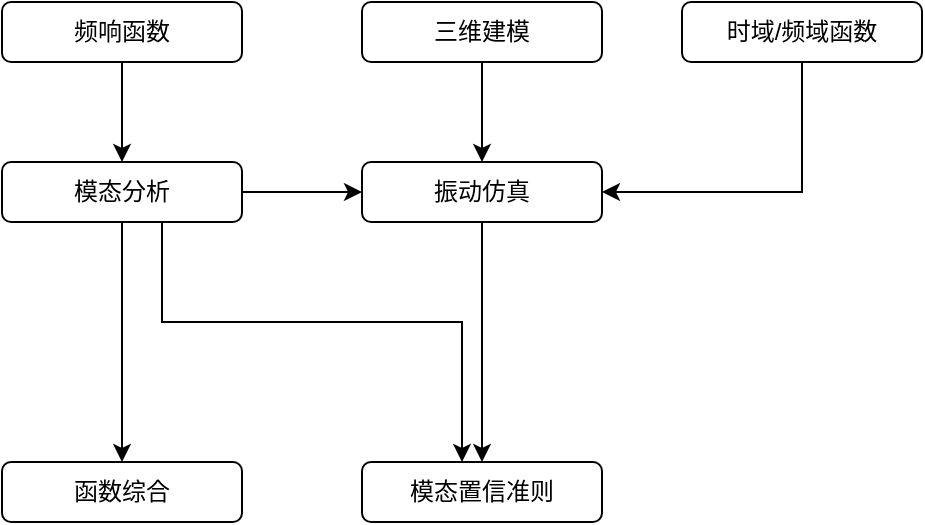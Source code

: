 <mxfile version="14.4.3" type="github">
  <diagram id="XdFM6GkCjEFkEd9IfFYZ" name="Page-1">
    <mxGraphModel dx="942" dy="583" grid="1" gridSize="10" guides="1" tooltips="1" connect="1" arrows="1" fold="1" page="1" pageScale="1" pageWidth="827" pageHeight="1169" math="0" shadow="0">
      <root>
        <mxCell id="0" />
        <mxCell id="1" parent="0" />
        <mxCell id="tKUG0jFUz1qlQvCySW64-4" value="" style="edgeStyle=orthogonalEdgeStyle;rounded=0;orthogonalLoop=1;jettySize=auto;html=1;" edge="1" parent="1" source="tKUG0jFUz1qlQvCySW64-1" target="tKUG0jFUz1qlQvCySW64-3">
          <mxGeometry relative="1" as="geometry" />
        </mxCell>
        <mxCell id="tKUG0jFUz1qlQvCySW64-1" value="频响函数" style="rounded=1;whiteSpace=wrap;html=1;" vertex="1" parent="1">
          <mxGeometry x="290" y="100" width="120" height="30" as="geometry" />
        </mxCell>
        <mxCell id="tKUG0jFUz1qlQvCySW64-15" style="edgeStyle=orthogonalEdgeStyle;rounded=0;orthogonalLoop=1;jettySize=auto;html=1;entryX=1;entryY=0.5;entryDx=0;entryDy=0;" edge="1" parent="1" source="tKUG0jFUz1qlQvCySW64-2" target="tKUG0jFUz1qlQvCySW64-8">
          <mxGeometry relative="1" as="geometry">
            <Array as="points">
              <mxPoint x="690" y="195" />
            </Array>
          </mxGeometry>
        </mxCell>
        <mxCell id="tKUG0jFUz1qlQvCySW64-2" value="时域/频域函数" style="rounded=1;whiteSpace=wrap;html=1;" vertex="1" parent="1">
          <mxGeometry x="630" y="100" width="120" height="30" as="geometry" />
        </mxCell>
        <mxCell id="tKUG0jFUz1qlQvCySW64-6" value="" style="edgeStyle=orthogonalEdgeStyle;rounded=0;orthogonalLoop=1;jettySize=auto;html=1;" edge="1" parent="1" source="tKUG0jFUz1qlQvCySW64-3" target="tKUG0jFUz1qlQvCySW64-5">
          <mxGeometry relative="1" as="geometry" />
        </mxCell>
        <mxCell id="tKUG0jFUz1qlQvCySW64-11" style="edgeStyle=orthogonalEdgeStyle;rounded=0;orthogonalLoop=1;jettySize=auto;html=1;" edge="1" parent="1" source="tKUG0jFUz1qlQvCySW64-3" target="tKUG0jFUz1qlQvCySW64-9">
          <mxGeometry relative="1" as="geometry">
            <Array as="points">
              <mxPoint x="370" y="260" />
              <mxPoint x="520" y="260" />
            </Array>
          </mxGeometry>
        </mxCell>
        <mxCell id="tKUG0jFUz1qlQvCySW64-12" value="" style="edgeStyle=orthogonalEdgeStyle;rounded=0;orthogonalLoop=1;jettySize=auto;html=1;" edge="1" parent="1" source="tKUG0jFUz1qlQvCySW64-3" target="tKUG0jFUz1qlQvCySW64-8">
          <mxGeometry relative="1" as="geometry" />
        </mxCell>
        <mxCell id="tKUG0jFUz1qlQvCySW64-3" value="模态分析" style="rounded=1;whiteSpace=wrap;html=1;" vertex="1" parent="1">
          <mxGeometry x="290" y="180" width="120" height="30" as="geometry" />
        </mxCell>
        <mxCell id="tKUG0jFUz1qlQvCySW64-5" value="函数综合" style="rounded=1;whiteSpace=wrap;html=1;" vertex="1" parent="1">
          <mxGeometry x="290" y="330" width="120" height="30" as="geometry" />
        </mxCell>
        <mxCell id="tKUG0jFUz1qlQvCySW64-13" value="" style="edgeStyle=orthogonalEdgeStyle;rounded=0;orthogonalLoop=1;jettySize=auto;html=1;" edge="1" parent="1" source="tKUG0jFUz1qlQvCySW64-7" target="tKUG0jFUz1qlQvCySW64-8">
          <mxGeometry relative="1" as="geometry" />
        </mxCell>
        <mxCell id="tKUG0jFUz1qlQvCySW64-7" value="三维建模" style="rounded=1;whiteSpace=wrap;html=1;" vertex="1" parent="1">
          <mxGeometry x="470" y="100" width="120" height="30" as="geometry" />
        </mxCell>
        <mxCell id="tKUG0jFUz1qlQvCySW64-16" style="edgeStyle=orthogonalEdgeStyle;rounded=0;orthogonalLoop=1;jettySize=auto;html=1;" edge="1" parent="1" source="tKUG0jFUz1qlQvCySW64-8" target="tKUG0jFUz1qlQvCySW64-9">
          <mxGeometry relative="1" as="geometry">
            <Array as="points">
              <mxPoint x="530" y="250" />
              <mxPoint x="530" y="250" />
            </Array>
          </mxGeometry>
        </mxCell>
        <mxCell id="tKUG0jFUz1qlQvCySW64-8" value="振动仿真" style="rounded=1;whiteSpace=wrap;html=1;" vertex="1" parent="1">
          <mxGeometry x="470" y="180" width="120" height="30" as="geometry" />
        </mxCell>
        <mxCell id="tKUG0jFUz1qlQvCySW64-9" value="模态置信准则" style="rounded=1;whiteSpace=wrap;html=1;" vertex="1" parent="1">
          <mxGeometry x="470" y="330" width="120" height="30" as="geometry" />
        </mxCell>
      </root>
    </mxGraphModel>
  </diagram>
</mxfile>

